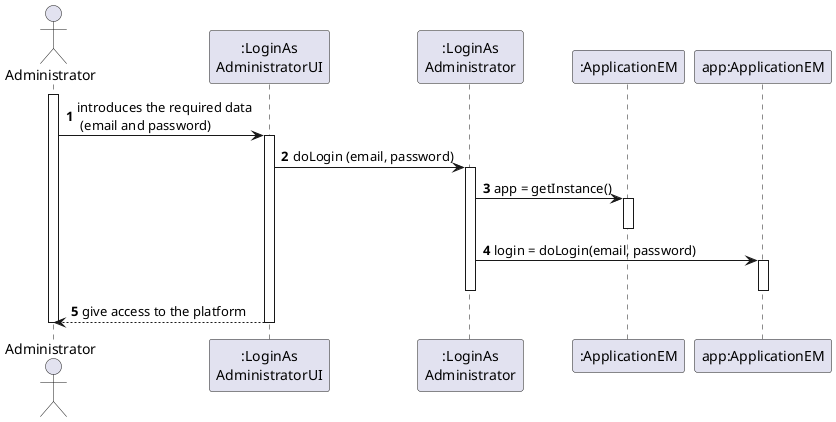@startuml
autonumber

actor "Administrator" as ADM
participant ":LoginAs\nAdministratorUI" as UI
participant ":LoginAs\nAdministrator" as CTRL
participant ":ApplicationEM" as APP
participant "app:ApplicationEM" as AP



activate ADM
ADM -> UI : introduces the required data\n (email and password)
activate UI

UI -> CTRL : doLogin (email, password)
activate CTRL

CTRL -> APP : app = getInstance()
activate APP
deactivate APP

CTRL -> AP : login = doLogin(email, password)
activate AP
deactivate AP

deactivate CTRL
UI --> ADM :  give access to the platform
deactivate UI

deactivate ADM
@enduml
